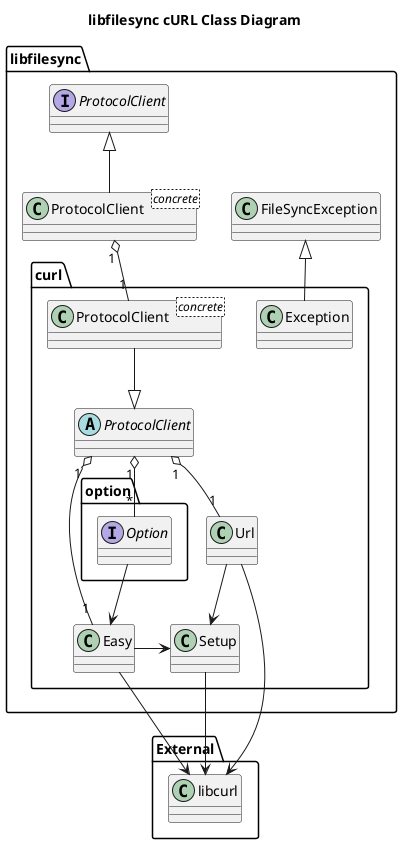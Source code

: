 @startuml libfilesync-curl-class

title libfilesync cURL Class Diagram

package libfilesync {

        class FileSyncException
        interface ProtocolClient
        class "ProtocolClient<concrete>" as concreteProtoClient 

    package curl {
        class "Exception" as CurlException
        abstract class "ProtocolClient" as CurlProtocolClient
        class "ProtocolClient<concrete>" as CurlConcreteProtocolClient
        class "Url" as CurlUrl
        class "Easy" as CurlEasy
        class "Setup" as CurlSetup
        package option {
            interface "Option" as CurlOption
        }
    
    }
}

package "External" {
    class libcurl
}

ProtocolClient <|-- concreteProtoClient

concreteProtoClient "1" o-- "1" CurlConcreteProtocolClient
CurlConcreteProtocolClient --|> CurlProtocolClient
CurlProtocolClient "1" o-- "1" CurlUrl

FileSyncException <|-- CurlException
CurlOption --> CurlEasy
CurlProtocolClient "1" o-- "*" CurlOption

CurlProtocolClient "1" o-- "1" CurlEasy

CurlUrl -> CurlSetup
CurlSetup <- CurlEasy

CurlUrl --> libcurl
CurlEasy --> libcurl
CurlSetup --> libcurl

@enduml